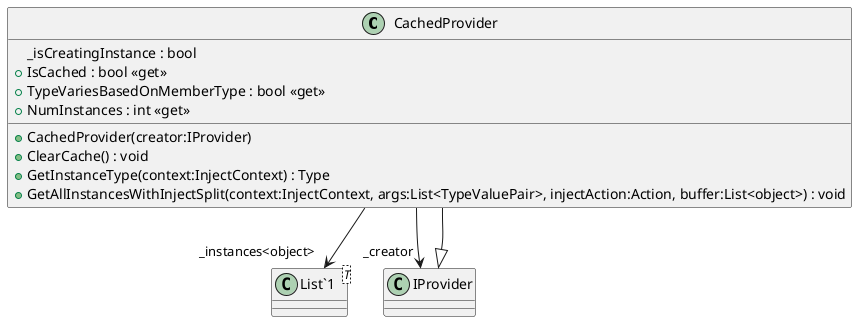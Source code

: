 @startuml
class CachedProvider {
    _isCreatingInstance : bool
    + CachedProvider(creator:IProvider)
    + IsCached : bool <<get>>
    + TypeVariesBasedOnMemberType : bool <<get>>
    + NumInstances : int <<get>>
    + ClearCache() : void
    + GetInstanceType(context:InjectContext) : Type
    + GetAllInstancesWithInjectSplit(context:InjectContext, args:List<TypeValuePair>, injectAction:Action, buffer:List<object>) : void
}
class "List`1"<T> {
}
IProvider <|-- CachedProvider
CachedProvider --> "_creator" IProvider
CachedProvider --> "_instances<object>" "List`1"
@enduml

